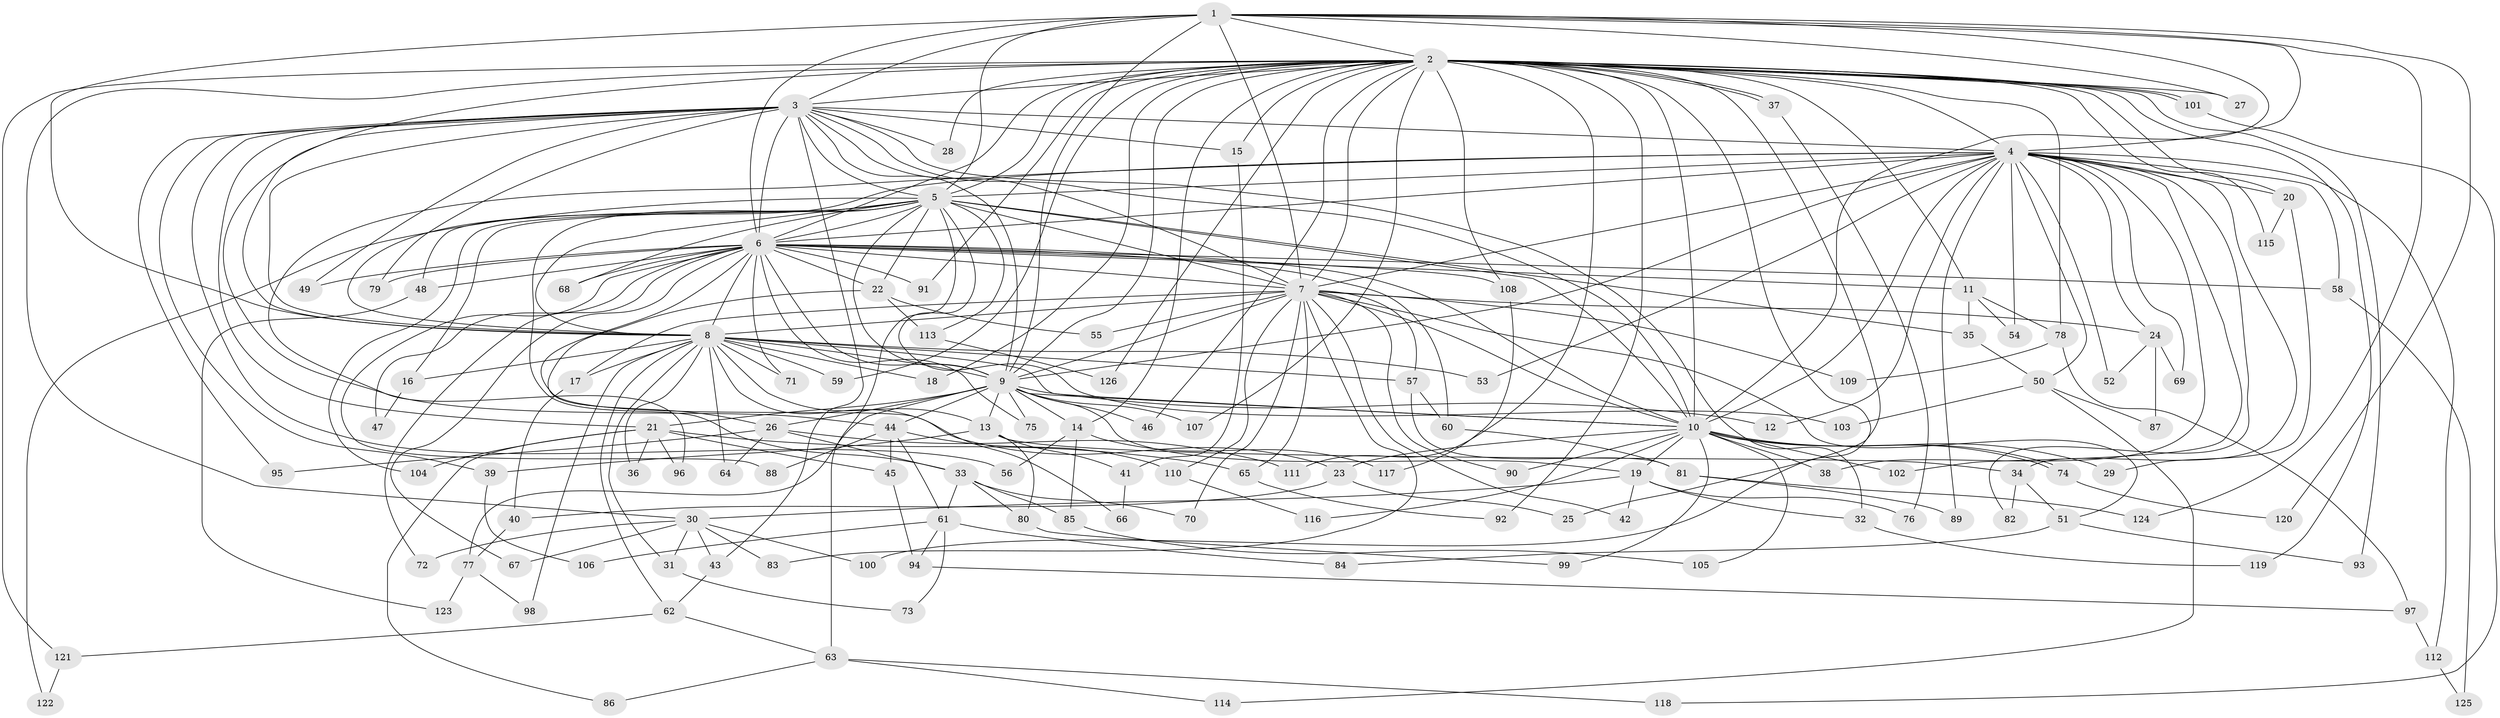 // coarse degree distribution, {26: 0.010526315789473684, 33: 0.010526315789473684, 18: 0.021052631578947368, 23: 0.010526315789473684, 20: 0.010526315789473684, 19: 0.021052631578947368, 22: 0.010526315789473684, 6: 0.031578947368421054, 2: 0.5368421052631579, 8: 0.021052631578947368, 5: 0.05263157894736842, 3: 0.15789473684210525, 4: 0.07368421052631578, 9: 0.010526315789473684, 10: 0.010526315789473684, 7: 0.010526315789473684}
// Generated by graph-tools (version 1.1) at 2025/23/03/03/25 07:23:42]
// undirected, 126 vertices, 277 edges
graph export_dot {
graph [start="1"]
  node [color=gray90,style=filled];
  1;
  2;
  3;
  4;
  5;
  6;
  7;
  8;
  9;
  10;
  11;
  12;
  13;
  14;
  15;
  16;
  17;
  18;
  19;
  20;
  21;
  22;
  23;
  24;
  25;
  26;
  27;
  28;
  29;
  30;
  31;
  32;
  33;
  34;
  35;
  36;
  37;
  38;
  39;
  40;
  41;
  42;
  43;
  44;
  45;
  46;
  47;
  48;
  49;
  50;
  51;
  52;
  53;
  54;
  55;
  56;
  57;
  58;
  59;
  60;
  61;
  62;
  63;
  64;
  65;
  66;
  67;
  68;
  69;
  70;
  71;
  72;
  73;
  74;
  75;
  76;
  77;
  78;
  79;
  80;
  81;
  82;
  83;
  84;
  85;
  86;
  87;
  88;
  89;
  90;
  91;
  92;
  93;
  94;
  95;
  96;
  97;
  98;
  99;
  100;
  101;
  102;
  103;
  104;
  105;
  106;
  107;
  108;
  109;
  110;
  111;
  112;
  113;
  114;
  115;
  116;
  117;
  118;
  119;
  120;
  121;
  122;
  123;
  124;
  125;
  126;
  1 -- 2;
  1 -- 3;
  1 -- 4;
  1 -- 5;
  1 -- 6;
  1 -- 7;
  1 -- 8;
  1 -- 9;
  1 -- 10;
  1 -- 27;
  1 -- 120;
  1 -- 124;
  2 -- 3;
  2 -- 4;
  2 -- 5;
  2 -- 6;
  2 -- 7;
  2 -- 8;
  2 -- 9;
  2 -- 10;
  2 -- 11;
  2 -- 14;
  2 -- 15;
  2 -- 18;
  2 -- 20;
  2 -- 25;
  2 -- 27;
  2 -- 28;
  2 -- 30;
  2 -- 37;
  2 -- 37;
  2 -- 46;
  2 -- 59;
  2 -- 78;
  2 -- 91;
  2 -- 92;
  2 -- 93;
  2 -- 100;
  2 -- 101;
  2 -- 101;
  2 -- 107;
  2 -- 108;
  2 -- 111;
  2 -- 115;
  2 -- 119;
  2 -- 121;
  2 -- 126;
  3 -- 4;
  3 -- 5;
  3 -- 6;
  3 -- 7;
  3 -- 8;
  3 -- 9;
  3 -- 10;
  3 -- 15;
  3 -- 21;
  3 -- 28;
  3 -- 32;
  3 -- 39;
  3 -- 43;
  3 -- 44;
  3 -- 49;
  3 -- 56;
  3 -- 79;
  3 -- 95;
  4 -- 5;
  4 -- 6;
  4 -- 7;
  4 -- 8;
  4 -- 9;
  4 -- 10;
  4 -- 12;
  4 -- 20;
  4 -- 24;
  4 -- 34;
  4 -- 38;
  4 -- 50;
  4 -- 52;
  4 -- 53;
  4 -- 54;
  4 -- 58;
  4 -- 69;
  4 -- 82;
  4 -- 89;
  4 -- 96;
  4 -- 102;
  4 -- 112;
  5 -- 6;
  5 -- 7;
  5 -- 8;
  5 -- 9;
  5 -- 10;
  5 -- 16;
  5 -- 22;
  5 -- 33;
  5 -- 35;
  5 -- 48;
  5 -- 63;
  5 -- 68;
  5 -- 103;
  5 -- 104;
  5 -- 113;
  5 -- 122;
  6 -- 7;
  6 -- 8;
  6 -- 9;
  6 -- 10;
  6 -- 11;
  6 -- 22;
  6 -- 23;
  6 -- 47;
  6 -- 48;
  6 -- 49;
  6 -- 58;
  6 -- 60;
  6 -- 67;
  6 -- 68;
  6 -- 71;
  6 -- 72;
  6 -- 75;
  6 -- 79;
  6 -- 88;
  6 -- 91;
  6 -- 108;
  7 -- 8;
  7 -- 9;
  7 -- 10;
  7 -- 17;
  7 -- 24;
  7 -- 42;
  7 -- 51;
  7 -- 55;
  7 -- 57;
  7 -- 65;
  7 -- 70;
  7 -- 83;
  7 -- 90;
  7 -- 109;
  7 -- 110;
  8 -- 9;
  8 -- 10;
  8 -- 13;
  8 -- 16;
  8 -- 17;
  8 -- 18;
  8 -- 31;
  8 -- 36;
  8 -- 53;
  8 -- 57;
  8 -- 59;
  8 -- 62;
  8 -- 64;
  8 -- 66;
  8 -- 71;
  8 -- 98;
  9 -- 10;
  9 -- 12;
  9 -- 13;
  9 -- 14;
  9 -- 19;
  9 -- 21;
  9 -- 26;
  9 -- 44;
  9 -- 46;
  9 -- 75;
  9 -- 77;
  9 -- 107;
  10 -- 19;
  10 -- 23;
  10 -- 29;
  10 -- 38;
  10 -- 74;
  10 -- 74;
  10 -- 90;
  10 -- 99;
  10 -- 102;
  10 -- 105;
  10 -- 116;
  11 -- 35;
  11 -- 54;
  11 -- 78;
  13 -- 34;
  13 -- 39;
  13 -- 41;
  13 -- 80;
  14 -- 56;
  14 -- 85;
  14 -- 117;
  15 -- 41;
  16 -- 47;
  17 -- 40;
  19 -- 30;
  19 -- 32;
  19 -- 42;
  19 -- 76;
  20 -- 29;
  20 -- 115;
  21 -- 36;
  21 -- 45;
  21 -- 65;
  21 -- 86;
  21 -- 96;
  21 -- 104;
  22 -- 26;
  22 -- 55;
  22 -- 113;
  23 -- 25;
  23 -- 40;
  24 -- 52;
  24 -- 69;
  24 -- 87;
  26 -- 33;
  26 -- 64;
  26 -- 95;
  26 -- 111;
  30 -- 31;
  30 -- 43;
  30 -- 67;
  30 -- 72;
  30 -- 83;
  30 -- 100;
  31 -- 73;
  32 -- 119;
  33 -- 61;
  33 -- 70;
  33 -- 80;
  33 -- 85;
  34 -- 51;
  34 -- 82;
  35 -- 50;
  37 -- 76;
  39 -- 106;
  40 -- 77;
  41 -- 66;
  43 -- 62;
  44 -- 45;
  44 -- 61;
  44 -- 88;
  44 -- 110;
  45 -- 94;
  48 -- 123;
  50 -- 87;
  50 -- 103;
  50 -- 114;
  51 -- 84;
  51 -- 93;
  57 -- 60;
  57 -- 81;
  58 -- 125;
  60 -- 81;
  61 -- 73;
  61 -- 84;
  61 -- 94;
  61 -- 106;
  62 -- 63;
  62 -- 121;
  63 -- 86;
  63 -- 114;
  63 -- 118;
  65 -- 92;
  74 -- 120;
  77 -- 98;
  77 -- 123;
  78 -- 97;
  78 -- 109;
  80 -- 99;
  81 -- 89;
  81 -- 124;
  85 -- 105;
  94 -- 97;
  97 -- 112;
  101 -- 118;
  108 -- 117;
  110 -- 116;
  112 -- 125;
  113 -- 126;
  121 -- 122;
}

